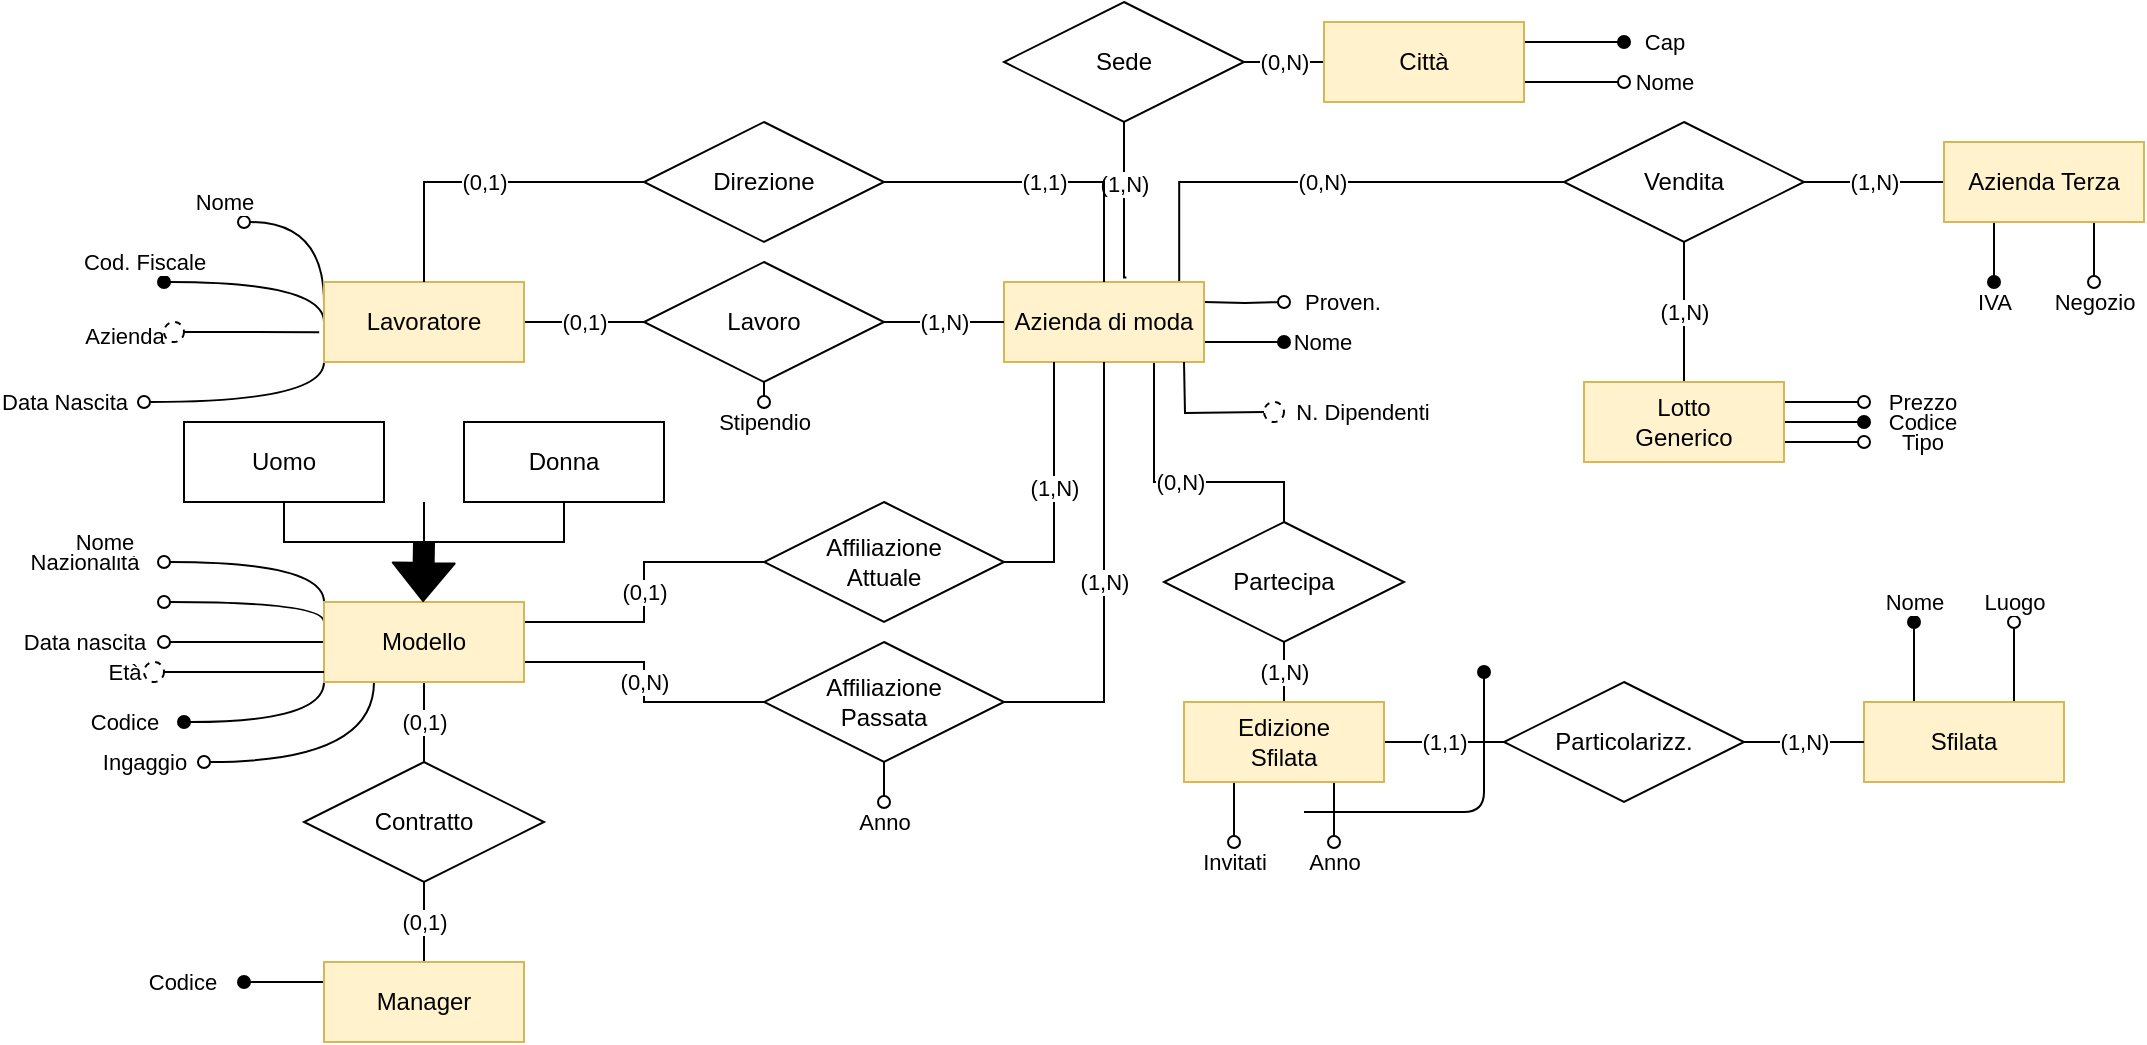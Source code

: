 <mxfile version="13.9.9" type="device"><diagram id="ZWmqluRI3epj3FdfJ9Px" name="Pagina-1"><mxGraphModel dx="2193" dy="592" grid="1" gridSize="10" guides="1" tooltips="1" connect="1" arrows="1" fold="1" page="1" pageScale="1" pageWidth="1169" pageHeight="1654" background="#FFFFFF" math="0" shadow="0"><root><mxCell id="0"/><mxCell id="1" parent="0"/><mxCell id="iSPBtMJzSblTHp14yfzv-5" value="(0,N)" style="edgeStyle=orthogonalEdgeStyle;rounded=0;orthogonalLoop=1;jettySize=auto;html=1;endArrow=none;endFill=0;exitX=0.876;exitY=0.005;exitDx=0;exitDy=0;exitPerimeter=0;entryX=0;entryY=0.5;entryDx=0;entryDy=0;" parent="1" source="iSPBtMJzSblTHp14yfzv-1" target="iSPBtMJzSblTHp14yfzv-2" edge="1"><mxGeometry relative="1" as="geometry"><mxPoint x="590" y="340" as="sourcePoint"/></mxGeometry></mxCell><mxCell id="fpJxCMx46s24d3KSf5D4-24" value="(1,N)" style="edgeStyle=orthogonalEdgeStyle;rounded=0;orthogonalLoop=1;jettySize=auto;html=1;exitX=0.612;exitY=-0.055;exitDx=0;exitDy=0;entryX=0.5;entryY=1;entryDx=0;entryDy=0;endArrow=none;endFill=0;exitPerimeter=0;" parent="1" source="iSPBtMJzSblTHp14yfzv-1" target="fpJxCMx46s24d3KSf5D4-21" edge="1"><mxGeometry x="0.225" relative="1" as="geometry"><mxPoint as="offset"/><Array as="points"><mxPoint x="550" y="318"/></Array></mxGeometry></mxCell><mxCell id="fpJxCMx46s24d3KSf5D4-65" value="Nome" style="edgeStyle=orthogonalEdgeStyle;rounded=0;orthogonalLoop=1;jettySize=auto;html=1;exitX=1;exitY=0.75;exitDx=0;exitDy=0;endArrow=oval;endFill=1;curved=1;" parent="1" source="iSPBtMJzSblTHp14yfzv-1" edge="1"><mxGeometry x="1" y="20" relative="1" as="geometry"><mxPoint x="630" y="350" as="targetPoint"/><mxPoint x="20" y="20" as="offset"/></mxGeometry></mxCell><mxCell id="RScR_oFBJgtwUixG7wZj-1" value="Proven." style="edgeStyle=orthogonalEdgeStyle;curved=1;rounded=0;orthogonalLoop=1;jettySize=auto;html=1;strokeColor=#000000;fillColor=#000000;endArrow=oval;endFill=0;" parent="1" edge="1"><mxGeometry x="1" y="30" relative="1" as="geometry"><mxPoint x="630" y="330" as="targetPoint"/><mxPoint x="590" y="330" as="sourcePoint"/><mxPoint x="30" y="30" as="offset"/></mxGeometry></mxCell><mxCell id="GWLcFngjqiyD2b8MpJqP-7" value="(0,N)" style="edgeStyle=orthogonalEdgeStyle;rounded=0;orthogonalLoop=1;jettySize=auto;html=1;exitX=0.75;exitY=1;exitDx=0;exitDy=0;entryX=0.5;entryY=0;entryDx=0;entryDy=0;endArrow=none;endFill=0;" parent="1" source="iSPBtMJzSblTHp14yfzv-1" target="GWLcFngjqiyD2b8MpJqP-3" edge="1"><mxGeometry relative="1" as="geometry"><Array as="points"><mxPoint x="565" y="420"/><mxPoint x="630" y="420"/></Array></mxGeometry></mxCell><mxCell id="iSPBtMJzSblTHp14yfzv-1" value="Azienda di moda" style="whiteSpace=wrap;html=1;align=center;fillColor=#fff2cc;strokeColor=#d6b656;" parent="1" vertex="1"><mxGeometry x="490" y="320" width="100" height="40" as="geometry"/></mxCell><mxCell id="iSPBtMJzSblTHp14yfzv-2" value="Vendita" style="shape=rhombus;perimeter=rhombusPerimeter;whiteSpace=wrap;html=1;align=center;" parent="1" vertex="1"><mxGeometry x="770" y="240" width="120" height="60" as="geometry"/></mxCell><mxCell id="iSPBtMJzSblTHp14yfzv-7" value="(1,N)" style="edgeStyle=orthogonalEdgeStyle;rounded=0;orthogonalLoop=1;jettySize=auto;html=1;entryX=0.5;entryY=1;entryDx=0;entryDy=0;endArrow=none;endFill=0;exitX=0.5;exitY=0;exitDx=0;exitDy=0;" parent="1" source="iSPBtMJzSblTHp14yfzv-4" target="iSPBtMJzSblTHp14yfzv-2" edge="1"><mxGeometry relative="1" as="geometry"><Array as="points"><mxPoint x="830" y="360"/><mxPoint x="830" y="360"/></Array><mxPoint x="770" y="350" as="sourcePoint"/></mxGeometry></mxCell><mxCell id="fpJxCMx46s24d3KSf5D4-60" value="Prezzo" style="edgeStyle=orthogonalEdgeStyle;rounded=0;orthogonalLoop=1;jettySize=auto;html=1;exitX=1;exitY=0.25;exitDx=0;exitDy=0;endArrow=oval;endFill=0;" parent="1" source="iSPBtMJzSblTHp14yfzv-4" edge="1"><mxGeometry x="1" y="30" relative="1" as="geometry"><mxPoint x="920" y="380" as="targetPoint"/><mxPoint x="30" y="30" as="offset"/></mxGeometry></mxCell><mxCell id="fpJxCMx46s24d3KSf5D4-61" value="Codice" style="edgeStyle=orthogonalEdgeStyle;rounded=0;orthogonalLoop=1;jettySize=auto;html=1;exitX=1;exitY=0.5;exitDx=0;exitDy=0;endArrow=oval;endFill=1;" parent="1" source="iSPBtMJzSblTHp14yfzv-4" edge="1"><mxGeometry x="1" y="30" relative="1" as="geometry"><mxPoint x="920" y="390" as="targetPoint"/><mxPoint x="30" y="30" as="offset"/></mxGeometry></mxCell><mxCell id="fpJxCMx46s24d3KSf5D4-62" value="Tipo" style="edgeStyle=orthogonalEdgeStyle;rounded=0;orthogonalLoop=1;jettySize=auto;html=1;exitX=1;exitY=0.75;exitDx=0;exitDy=0;endArrow=oval;endFill=0;" parent="1" source="iSPBtMJzSblTHp14yfzv-4" edge="1"><mxGeometry x="1" y="30" relative="1" as="geometry"><mxPoint x="920" y="400" as="targetPoint"/><mxPoint x="30" y="30" as="offset"/></mxGeometry></mxCell><mxCell id="iSPBtMJzSblTHp14yfzv-4" value="Lotto&lt;br&gt;Generico" style="whiteSpace=wrap;html=1;align=center;fillColor=#fff2cc;strokeColor=#d6b656;" parent="1" vertex="1"><mxGeometry x="780" y="370" width="100" height="40" as="geometry"/></mxCell><mxCell id="iSPBtMJzSblTHp14yfzv-17" value="(0,1)" style="edgeStyle=orthogonalEdgeStyle;rounded=0;orthogonalLoop=1;jettySize=auto;html=1;exitX=1;exitY=0.5;exitDx=0;exitDy=0;entryX=0;entryY=0.5;entryDx=0;entryDy=0;endArrow=none;endFill=0;" parent="1" source="iSPBtMJzSblTHp14yfzv-9" target="iSPBtMJzSblTHp14yfzv-10" edge="1"><mxGeometry relative="1" as="geometry"/></mxCell><mxCell id="fpJxCMx46s24d3KSf5D4-15" value="Nome" style="edgeStyle=orthogonalEdgeStyle;rounded=0;orthogonalLoop=1;jettySize=auto;html=1;exitX=0;exitY=0.25;exitDx=0;exitDy=0;endArrow=oval;endFill=0;curved=1;comic=0;noJump=0;" parent="1" source="iSPBtMJzSblTHp14yfzv-9" edge="1"><mxGeometry x="1" y="-14" relative="1" as="geometry"><mxPoint x="110" y="290" as="targetPoint"/><Array as="points"><mxPoint x="150" y="290"/></Array><mxPoint x="-10" y="4" as="offset"/></mxGeometry></mxCell><mxCell id="fpJxCMx46s24d3KSf5D4-18" value="Cod. Fiscale" style="edgeStyle=orthogonalEdgeStyle;rounded=0;orthogonalLoop=1;jettySize=auto;html=1;exitX=0;exitY=0.5;exitDx=0;exitDy=0;endArrow=oval;endFill=1;curved=1;" parent="1" source="iSPBtMJzSblTHp14yfzv-9" edge="1"><mxGeometry x="1" y="-14" relative="1" as="geometry"><mxPoint x="70" y="320" as="targetPoint"/><Array as="points"><mxPoint x="150" y="320"/></Array><mxPoint x="-10" y="4" as="offset"/></mxGeometry></mxCell><mxCell id="fpJxCMx46s24d3KSf5D4-19" value="Data Nascita" style="edgeStyle=orthogonalEdgeStyle;rounded=0;orthogonalLoop=1;jettySize=auto;html=1;exitX=0;exitY=1;exitDx=0;exitDy=0;endArrow=oval;endFill=0;curved=1;sketch=0;backgroundOutline=0;" parent="1" source="iSPBtMJzSblTHp14yfzv-9" edge="1"><mxGeometry x="1" y="40" relative="1" as="geometry"><mxPoint x="60" y="380" as="targetPoint"/><Array as="points"><mxPoint x="150" y="380"/></Array><mxPoint x="-40" y="-40" as="offset"/></mxGeometry></mxCell><mxCell id="iSPBtMJzSblTHp14yfzv-9" value="Lavoratore" style="whiteSpace=wrap;html=1;align=center;fillColor=#fff2cc;strokeColor=#d6b656;" parent="1" vertex="1"><mxGeometry x="150" y="320" width="100" height="40" as="geometry"/></mxCell><mxCell id="iSPBtMJzSblTHp14yfzv-16" value="(1,N)" style="edgeStyle=orthogonalEdgeStyle;rounded=0;orthogonalLoop=1;jettySize=auto;html=1;exitX=1;exitY=0.5;exitDx=0;exitDy=0;entryX=0;entryY=0.5;entryDx=0;entryDy=0;endArrow=none;endFill=0;" parent="1" source="iSPBtMJzSblTHp14yfzv-10" target="iSPBtMJzSblTHp14yfzv-1" edge="1"><mxGeometry relative="1" as="geometry"/></mxCell><mxCell id="AFPcco7ORfndjY772dqj-3" value="Stipendio" style="edgeStyle=orthogonalEdgeStyle;rounded=0;orthogonalLoop=1;jettySize=auto;html=1;exitX=0.5;exitY=1;exitDx=0;exitDy=0;endArrow=oval;endFill=0;" parent="1" source="iSPBtMJzSblTHp14yfzv-10" edge="1"><mxGeometry x="1" y="10" relative="1" as="geometry"><mxPoint x="370" y="380" as="targetPoint"/><mxPoint x="-10" y="10" as="offset"/></mxGeometry></mxCell><mxCell id="iSPBtMJzSblTHp14yfzv-10" value="Lavoro" style="shape=rhombus;perimeter=rhombusPerimeter;whiteSpace=wrap;html=1;align=center;" parent="1" vertex="1"><mxGeometry x="310" y="310" width="120" height="60" as="geometry"/></mxCell><mxCell id="LegE-fhG3-vpu6hqoyzv-31" value="(0,1)" style="edgeStyle=orthogonalEdgeStyle;rounded=0;orthogonalLoop=1;jettySize=auto;html=1;exitX=0.5;exitY=0;exitDx=0;exitDy=0;entryX=0;entryY=0.5;entryDx=0;entryDy=0;endArrow=none;endFill=0;fillColor=#FFFFFF;" parent="1" source="iSPBtMJzSblTHp14yfzv-9" target="LegE-fhG3-vpu6hqoyzv-30" edge="1"><mxGeometry relative="1" as="geometry"/></mxCell><mxCell id="LegE-fhG3-vpu6hqoyzv-32" value="(1,1)" style="edgeStyle=orthogonalEdgeStyle;rounded=0;orthogonalLoop=1;jettySize=auto;html=1;exitX=1;exitY=0.5;exitDx=0;exitDy=0;entryX=0.5;entryY=0;entryDx=0;entryDy=0;endArrow=none;endFill=0;strokeColor=#000000;fillColor=#FFFFFF;" parent="1" source="LegE-fhG3-vpu6hqoyzv-30" target="iSPBtMJzSblTHp14yfzv-1" edge="1"><mxGeometry relative="1" as="geometry"/></mxCell><mxCell id="LegE-fhG3-vpu6hqoyzv-30" value="Direzione" style="shape=rhombus;perimeter=rhombusPerimeter;whiteSpace=wrap;html=1;align=center;" parent="1" vertex="1"><mxGeometry x="310" y="240" width="120" height="60" as="geometry"/></mxCell><mxCell id="xEwX6j-OIpxuuwVhHKIf-5" value="(1,N)" style="edgeStyle=orthogonalEdgeStyle;rounded=0;orthogonalLoop=1;jettySize=auto;html=1;exitX=1;exitY=0.5;exitDx=0;exitDy=0;entryX=0.25;entryY=1;entryDx=0;entryDy=0;endArrow=none;endFill=0;" parent="1" source="fpJxCMx46s24d3KSf5D4-1" target="iSPBtMJzSblTHp14yfzv-1" edge="1"><mxGeometry relative="1" as="geometry"/></mxCell><mxCell id="fpJxCMx46s24d3KSf5D4-1" value="Affiliazione&lt;br&gt;Attuale" style="shape=rhombus;perimeter=rhombusPerimeter;whiteSpace=wrap;html=1;align=center;" parent="1" vertex="1"><mxGeometry x="370" y="430" width="120" height="60" as="geometry"/></mxCell><mxCell id="fpJxCMx46s24d3KSf5D4-5" value="(0,1)" style="edgeStyle=orthogonalEdgeStyle;rounded=0;orthogonalLoop=1;jettySize=auto;html=1;exitX=0.5;exitY=1;exitDx=0;exitDy=0;entryX=0.5;entryY=0;entryDx=0;entryDy=0;endArrow=none;endFill=0;" parent="1" source="fpJxCMx46s24d3KSf5D4-2" target="fpJxCMx46s24d3KSf5D4-3" edge="1"><mxGeometry relative="1" as="geometry"/></mxCell><mxCell id="fpJxCMx46s24d3KSf5D4-7" value="(0,1)" style="edgeStyle=orthogonalEdgeStyle;rounded=0;orthogonalLoop=1;jettySize=auto;html=1;exitX=1;exitY=0.25;exitDx=0;exitDy=0;entryX=0;entryY=0.5;entryDx=0;entryDy=0;endArrow=none;endFill=0;" parent="1" source="fpJxCMx46s24d3KSf5D4-2" target="fpJxCMx46s24d3KSf5D4-1" edge="1"><mxGeometry relative="1" as="geometry"/></mxCell><mxCell id="fpJxCMx46s24d3KSf5D4-11" value="(0,N)" style="edgeStyle=orthogonalEdgeStyle;rounded=0;orthogonalLoop=1;jettySize=auto;html=1;exitX=1;exitY=0.75;exitDx=0;exitDy=0;entryX=0;entryY=0.5;entryDx=0;entryDy=0;endArrow=none;endFill=0;" parent="1" source="fpJxCMx46s24d3KSf5D4-2" target="fpJxCMx46s24d3KSf5D4-9" edge="1"><mxGeometry relative="1" as="geometry"/></mxCell><mxCell id="fpJxCMx46s24d3KSf5D4-45" value="Nazionalità" style="edgeStyle=orthogonalEdgeStyle;rounded=0;orthogonalLoop=1;jettySize=auto;html=1;exitX=0;exitY=0;exitDx=0;exitDy=0;endArrow=oval;endFill=0;curved=1;" parent="1" source="fpJxCMx46s24d3KSf5D4-2" edge="1"><mxGeometry x="1" y="40" relative="1" as="geometry"><mxPoint x="70" y="460" as="targetPoint"/><Array as="points"><mxPoint x="150" y="460"/></Array><mxPoint x="-40" y="-40" as="offset"/></mxGeometry></mxCell><mxCell id="fpJxCMx46s24d3KSf5D4-46" value="Nome" style="edgeStyle=orthogonalEdgeStyle;rounded=0;orthogonalLoop=1;jettySize=auto;html=1;exitX=0;exitY=0.25;exitDx=0;exitDy=0;endArrow=oval;endFill=0;curved=1;" parent="1" source="fpJxCMx46s24d3KSf5D4-2" edge="1"><mxGeometry x="1" y="30" relative="1" as="geometry"><mxPoint x="70" y="480" as="targetPoint"/><Array as="points"><mxPoint x="150" y="480"/><mxPoint x="70" y="480"/></Array><mxPoint x="-30" y="-30" as="offset"/></mxGeometry></mxCell><mxCell id="fpJxCMx46s24d3KSf5D4-47" value="Data nascita" style="edgeStyle=orthogonalEdgeStyle;rounded=0;orthogonalLoop=1;jettySize=auto;html=1;exitX=0;exitY=0.5;exitDx=0;exitDy=0;endArrow=oval;endFill=0;" parent="1" source="fpJxCMx46s24d3KSf5D4-2" edge="1"><mxGeometry x="1" y="40" relative="1" as="geometry"><mxPoint x="70" y="500" as="targetPoint"/><mxPoint x="-40" y="-40" as="offset"/></mxGeometry></mxCell><mxCell id="fpJxCMx46s24d3KSf5D4-50" value="Codice" style="edgeStyle=orthogonalEdgeStyle;rounded=0;orthogonalLoop=1;jettySize=auto;html=1;exitX=0;exitY=1;exitDx=0;exitDy=0;endArrow=oval;endFill=1;curved=1;" parent="1" source="fpJxCMx46s24d3KSf5D4-2" edge="1"><mxGeometry x="1" y="30" relative="1" as="geometry"><mxPoint x="80" y="540" as="targetPoint"/><Array as="points"><mxPoint x="150" y="540"/></Array><mxPoint x="-30" y="-30" as="offset"/></mxGeometry></mxCell><mxCell id="AFPcco7ORfndjY772dqj-9" value="Ingaggio" style="edgeStyle=orthogonalEdgeStyle;rounded=0;orthogonalLoop=1;jettySize=auto;html=1;exitX=0.25;exitY=1;exitDx=0;exitDy=0;endArrow=oval;endFill=0;strokeColor=#000000;curved=1;" parent="1" source="fpJxCMx46s24d3KSf5D4-2" edge="1"><mxGeometry x="1" y="30" relative="1" as="geometry"><mxPoint x="90" y="560" as="targetPoint"/><Array as="points"><mxPoint x="175" y="560"/></Array><mxPoint x="-30" y="-30" as="offset"/></mxGeometry></mxCell><mxCell id="fpJxCMx46s24d3KSf5D4-2" value="Modello" style="whiteSpace=wrap;html=1;align=center;fillColor=#fff2cc;strokeColor=#d6b656;" parent="1" vertex="1"><mxGeometry x="150" y="480" width="100" height="40" as="geometry"/></mxCell><mxCell id="fpJxCMx46s24d3KSf5D4-6" value="(0,1)" style="edgeStyle=orthogonalEdgeStyle;rounded=0;orthogonalLoop=1;jettySize=auto;html=1;exitX=0.5;exitY=1;exitDx=0;exitDy=0;entryX=0.5;entryY=0;entryDx=0;entryDy=0;endArrow=none;endFill=0;" parent="1" source="fpJxCMx46s24d3KSf5D4-3" target="fpJxCMx46s24d3KSf5D4-4" edge="1"><mxGeometry relative="1" as="geometry"/></mxCell><mxCell id="fpJxCMx46s24d3KSf5D4-3" value="Contratto" style="shape=rhombus;perimeter=rhombusPerimeter;whiteSpace=wrap;html=1;align=center;" parent="1" vertex="1"><mxGeometry x="140" y="560" width="120" height="60" as="geometry"/></mxCell><mxCell id="fpJxCMx46s24d3KSf5D4-49" value="Codice" style="edgeStyle=orthogonalEdgeStyle;rounded=0;orthogonalLoop=1;jettySize=auto;html=1;exitX=0;exitY=0.25;exitDx=0;exitDy=0;endArrow=oval;endFill=1;" parent="1" source="fpJxCMx46s24d3KSf5D4-4" edge="1"><mxGeometry x="1" y="30" relative="1" as="geometry"><mxPoint x="110" y="670" as="targetPoint"/><mxPoint x="-30" y="-30" as="offset"/></mxGeometry></mxCell><mxCell id="fpJxCMx46s24d3KSf5D4-4" value="Manager" style="whiteSpace=wrap;html=1;align=center;fillColor=#fff2cc;strokeColor=#d6b656;" parent="1" vertex="1"><mxGeometry x="150" y="660" width="100" height="40" as="geometry"/></mxCell><mxCell id="xEwX6j-OIpxuuwVhHKIf-6" value="(1,N)" style="edgeStyle=orthogonalEdgeStyle;rounded=0;orthogonalLoop=1;jettySize=auto;html=1;exitX=1;exitY=0.5;exitDx=0;exitDy=0;entryX=0.5;entryY=1;entryDx=0;entryDy=0;endArrow=none;endFill=0;" parent="1" source="fpJxCMx46s24d3KSf5D4-9" target="iSPBtMJzSblTHp14yfzv-1" edge="1"><mxGeometry relative="1" as="geometry"/></mxCell><mxCell id="3ocHT3IBlAhthkSQBNzv-13" value="Anno" style="edgeStyle=orthogonalEdgeStyle;rounded=0;orthogonalLoop=1;jettySize=auto;html=1;exitX=0.5;exitY=1;exitDx=0;exitDy=0;endArrow=oval;endFill=0;" parent="1" source="fpJxCMx46s24d3KSf5D4-9" edge="1"><mxGeometry x="1" y="10" relative="1" as="geometry"><mxPoint x="430" y="580" as="targetPoint"/><mxPoint x="-10" y="10" as="offset"/></mxGeometry></mxCell><mxCell id="fpJxCMx46s24d3KSf5D4-9" value="Affiliazione&lt;br&gt;Passata" style="shape=rhombus;perimeter=rhombusPerimeter;whiteSpace=wrap;html=1;align=center;" parent="1" vertex="1"><mxGeometry x="370" y="500" width="120" height="60" as="geometry"/></mxCell><mxCell id="fpJxCMx46s24d3KSf5D4-10" style="edgeStyle=orthogonalEdgeStyle;rounded=0;orthogonalLoop=1;jettySize=auto;html=1;exitX=1;exitY=0.5;exitDx=0;exitDy=0;endArrow=none;endFill=0;" parent="1" source="fpJxCMx46s24d3KSf5D4-2" edge="1"><mxGeometry relative="1" as="geometry"><mxPoint x="250" y="500" as="targetPoint"/></mxGeometry></mxCell><mxCell id="fpJxCMx46s24d3KSf5D4-23" value="(0,N)" style="edgeStyle=orthogonalEdgeStyle;rounded=0;orthogonalLoop=1;jettySize=auto;html=1;exitX=1;exitY=0.5;exitDx=0;exitDy=0;entryX=0;entryY=0.5;entryDx=0;entryDy=0;endArrow=none;endFill=0;" parent="1" source="fpJxCMx46s24d3KSf5D4-21" target="fpJxCMx46s24d3KSf5D4-22" edge="1"><mxGeometry relative="1" as="geometry"/></mxCell><mxCell id="fpJxCMx46s24d3KSf5D4-21" value="Sede" style="shape=rhombus;perimeter=rhombusPerimeter;whiteSpace=wrap;html=1;align=center;" parent="1" vertex="1"><mxGeometry x="490" y="180" width="120" height="60" as="geometry"/></mxCell><mxCell id="fpJxCMx46s24d3KSf5D4-25" value="Cap" style="edgeStyle=orthogonalEdgeStyle;rounded=0;orthogonalLoop=1;jettySize=auto;html=1;exitX=1;exitY=0.25;exitDx=0;exitDy=0;endArrow=oval;endFill=1;" parent="1" source="fpJxCMx46s24d3KSf5D4-22" edge="1"><mxGeometry x="1" y="20" relative="1" as="geometry"><mxPoint x="800" y="200" as="targetPoint"/><mxPoint x="20" y="20" as="offset"/></mxGeometry></mxCell><mxCell id="fpJxCMx46s24d3KSf5D4-26" value="Nome" style="edgeStyle=orthogonalEdgeStyle;rounded=0;orthogonalLoop=1;jettySize=auto;html=1;exitX=1;exitY=0.75;exitDx=0;exitDy=0;endArrow=oval;endFill=0;" parent="1" source="fpJxCMx46s24d3KSf5D4-22" edge="1"><mxGeometry x="1" y="20" relative="1" as="geometry"><mxPoint x="800" y="220" as="targetPoint"/><Array as="points"><mxPoint x="780" y="220"/><mxPoint x="780" y="220"/></Array><mxPoint x="20" y="20" as="offset"/></mxGeometry></mxCell><mxCell id="fpJxCMx46s24d3KSf5D4-22" value="Città" style="whiteSpace=wrap;html=1;align=center;fillColor=#fff2cc;strokeColor=#d6b656;" parent="1" vertex="1"><mxGeometry x="650" y="190" width="100" height="40" as="geometry"/></mxCell><mxCell id="3ocHT3IBlAhthkSQBNzv-9" value="(1,N)" style="edgeStyle=orthogonalEdgeStyle;rounded=0;orthogonalLoop=1;jettySize=auto;html=1;endArrow=none;endFill=0;entryX=1;entryY=0.5;entryDx=0;entryDy=0;exitX=0;exitY=0.5;exitDx=0;exitDy=0;" parent="1" source="3ocHT3IBlAhthkSQBNzv-8" target="iSPBtMJzSblTHp14yfzv-2" edge="1"><mxGeometry relative="1" as="geometry"><Array as="points"/><mxPoint x="920" y="140" as="sourcePoint"/><mxPoint x="950" y="220" as="targetPoint"/><mxPoint as="offset"/></mxGeometry></mxCell><mxCell id="3ocHT3IBlAhthkSQBNzv-12" value="IVA" style="edgeStyle=orthogonalEdgeStyle;rounded=0;orthogonalLoop=1;jettySize=auto;html=1;exitX=0.25;exitY=1;exitDx=0;exitDy=0;endArrow=oval;endFill=1;" parent="1" source="3ocHT3IBlAhthkSQBNzv-8" edge="1"><mxGeometry x="1" y="10" relative="1" as="geometry"><mxPoint x="985" y="320" as="targetPoint"/><mxPoint x="-10" y="10" as="offset"/></mxGeometry></mxCell><mxCell id="AFPcco7ORfndjY772dqj-4" value="Negozio" style="edgeStyle=orthogonalEdgeStyle;rounded=0;orthogonalLoop=1;jettySize=auto;html=1;exitX=0.75;exitY=1;exitDx=0;exitDy=0;endArrow=oval;endFill=0;" parent="1" source="3ocHT3IBlAhthkSQBNzv-8" edge="1"><mxGeometry x="1" y="10" relative="1" as="geometry"><mxPoint x="1035" y="320" as="targetPoint"/><mxPoint x="-10" y="10" as="offset"/></mxGeometry></mxCell><mxCell id="3ocHT3IBlAhthkSQBNzv-8" value="Azienda Terza" style="whiteSpace=wrap;html=1;align=center;fillColor=#fff2cc;strokeColor=#d6b656;" parent="1" vertex="1"><mxGeometry x="960" y="250" width="100" height="40" as="geometry"/></mxCell><mxCell id="Wv_PuA2rhrcKfJTAHThc-5" value="Età" style="edgeStyle=orthogonalEdgeStyle;rounded=0;orthogonalLoop=1;jettySize=auto;html=1;exitX=0;exitY=0;exitDx=0;exitDy=0;endArrow=none;endFill=0;startArrow=none;startFill=0;" parent="1" source="3LU4zNCWPQOedAEy6Zve-8" edge="1"><mxGeometry x="-1" y="-15" relative="1" as="geometry"><mxPoint x="150" y="515" as="targetPoint"/><mxPoint x="-15" y="-15" as="offset"/><mxPoint x="75" y="515" as="sourcePoint"/></mxGeometry></mxCell><mxCell id="Wv_PuA2rhrcKfJTAHThc-14" value="Azienda" style="edgeStyle=orthogonalEdgeStyle;rounded=0;orthogonalLoop=1;jettySize=auto;html=1;exitX=0;exitY=0;exitDx=0;exitDy=0;entryX=-0.024;entryY=0.629;entryDx=0;entryDy=0;entryPerimeter=0;endArrow=none;endFill=0;" parent="1" source="Wv_PuA2rhrcKfJTAHThc-8" target="iSPBtMJzSblTHp14yfzv-9" edge="1"><mxGeometry x="-1" y="-25" relative="1" as="geometry"><mxPoint x="-25" y="-23" as="offset"/></mxGeometry></mxCell><mxCell id="Wv_PuA2rhrcKfJTAHThc-8" value="" style="ellipse;whiteSpace=wrap;html=1;aspect=fixed;perimeter=none;dashed=1;" parent="1" vertex="1"><mxGeometry x="70" y="340" width="10" height="10" as="geometry"/></mxCell><mxCell id="Wv_PuA2rhrcKfJTAHThc-16" value="N. Dipendenti" style="edgeStyle=orthogonalEdgeStyle;rounded=0;orthogonalLoop=1;jettySize=auto;html=1;endArrow=none;endFill=0;" parent="1" edge="1"><mxGeometry x="-1" y="-50" relative="1" as="geometry"><mxPoint x="580" y="360" as="targetPoint"/><mxPoint x="50" y="50" as="offset"/><mxPoint x="620" y="385" as="sourcePoint"/></mxGeometry></mxCell><mxCell id="Wv_PuA2rhrcKfJTAHThc-15" value="" style="ellipse;whiteSpace=wrap;html=1;aspect=fixed;perimeter=none;dashed=1;" parent="1" vertex="1"><mxGeometry x="620" y="380" width="10" height="10" as="geometry"/></mxCell><mxCell id="Zej59QeBj1gWYQXxhE03-7" style="edgeStyle=orthogonalEdgeStyle;rounded=0;orthogonalLoop=1;jettySize=auto;html=1;exitX=0.5;exitY=1;exitDx=0;exitDy=0;entryX=0.5;entryY=0;entryDx=0;entryDy=0;endArrow=none;endFill=0;" parent="1" source="GWLcFngjqiyD2b8MpJqP-3" target="GWLcFngjqiyD2b8MpJqP-6" edge="1"><mxGeometry relative="1" as="geometry"/></mxCell><mxCell id="GWLcFngjqiyD2b8MpJqP-3" value="Partecipa" style="shape=rhombus;perimeter=rhombusPerimeter;whiteSpace=wrap;html=1;align=center;" parent="1" vertex="1"><mxGeometry x="570" y="440" width="120" height="60" as="geometry"/></mxCell><mxCell id="Zej59QeBj1gWYQXxhE03-8" value="Nome" style="edgeStyle=orthogonalEdgeStyle;rounded=0;orthogonalLoop=1;jettySize=auto;html=1;exitX=0.25;exitY=0;exitDx=0;exitDy=0;endArrow=oval;endFill=1;" parent="1" source="GWLcFngjqiyD2b8MpJqP-4" edge="1"><mxGeometry x="1" y="10" relative="1" as="geometry"><mxPoint x="945" y="490" as="targetPoint"/><mxPoint x="10" y="-10" as="offset"/></mxGeometry></mxCell><mxCell id="Zej59QeBj1gWYQXxhE03-13" value="Luogo" style="edgeStyle=orthogonalEdgeStyle;rounded=0;orthogonalLoop=1;jettySize=auto;html=1;exitX=0.75;exitY=0;exitDx=0;exitDy=0;endArrow=oval;endFill=0;" parent="1" source="GWLcFngjqiyD2b8MpJqP-4" edge="1"><mxGeometry x="1" y="10" relative="1" as="geometry"><mxPoint x="995" y="490" as="targetPoint"/><mxPoint x="10" y="-10" as="offset"/></mxGeometry></mxCell><mxCell id="GWLcFngjqiyD2b8MpJqP-4" value="Sfilata" style="whiteSpace=wrap;html=1;align=center;direction=east;fillColor=#fff2cc;strokeColor=#d6b656;" parent="1" vertex="1"><mxGeometry x="920" y="530" width="100" height="40" as="geometry"/></mxCell><mxCell id="Zej59QeBj1gWYQXxhE03-5" value="(1,N)" style="edgeStyle=orthogonalEdgeStyle;rounded=0;orthogonalLoop=1;jettySize=auto;html=1;exitX=1;exitY=0.5;exitDx=0;exitDy=0;endArrow=none;endFill=0;" parent="1" source="GWLcFngjqiyD2b8MpJqP-5" target="GWLcFngjqiyD2b8MpJqP-4" edge="1"><mxGeometry relative="1" as="geometry"/></mxCell><mxCell id="GWLcFngjqiyD2b8MpJqP-5" value="Particolarizz." style="shape=rhombus;perimeter=rhombusPerimeter;whiteSpace=wrap;html=1;align=center;direction=east;" parent="1" vertex="1"><mxGeometry x="740" y="520" width="120" height="60" as="geometry"/></mxCell><mxCell id="Zej59QeBj1gWYQXxhE03-6" value="(1,1)" style="edgeStyle=orthogonalEdgeStyle;rounded=0;orthogonalLoop=1;jettySize=auto;html=1;exitX=1;exitY=0.5;exitDx=0;exitDy=0;entryX=0;entryY=0.5;entryDx=0;entryDy=0;endArrow=none;endFill=0;" parent="1" source="GWLcFngjqiyD2b8MpJqP-6" target="GWLcFngjqiyD2b8MpJqP-5" edge="1"><mxGeometry relative="1" as="geometry"/></mxCell><mxCell id="Zej59QeBj1gWYQXxhE03-10" value="Anno" style="edgeStyle=orthogonalEdgeStyle;rounded=0;orthogonalLoop=1;jettySize=auto;html=1;exitX=0.75;exitY=1;exitDx=0;exitDy=0;endArrow=oval;endFill=0;" parent="1" source="GWLcFngjqiyD2b8MpJqP-6" edge="1"><mxGeometry x="1" y="10" relative="1" as="geometry"><mxPoint x="655" y="600" as="targetPoint"/><mxPoint x="-10" y="10" as="offset"/></mxGeometry></mxCell><mxCell id="Zej59QeBj1gWYQXxhE03-11" value="Invitati" style="edgeStyle=orthogonalEdgeStyle;rounded=0;orthogonalLoop=1;jettySize=auto;html=1;exitX=0.25;exitY=1;exitDx=0;exitDy=0;endArrow=oval;endFill=0;" parent="1" source="GWLcFngjqiyD2b8MpJqP-6" edge="1"><mxGeometry x="1" y="10" relative="1" as="geometry"><mxPoint x="605" y="600" as="targetPoint"/><mxPoint x="-10" y="10" as="offset"/></mxGeometry></mxCell><mxCell id="Zej59QeBj1gWYQXxhE03-12" value="(1,N)" style="edgeStyle=orthogonalEdgeStyle;rounded=0;orthogonalLoop=1;jettySize=auto;html=1;endArrow=none;endFill=0;" parent="1" source="GWLcFngjqiyD2b8MpJqP-6" target="GWLcFngjqiyD2b8MpJqP-3" edge="1"><mxGeometry relative="1" as="geometry"/></mxCell><mxCell id="GWLcFngjqiyD2b8MpJqP-6" value="Edizione&lt;br&gt;Sfilata" style="whiteSpace=wrap;html=1;align=center;direction=east;fillColor=#fff2cc;strokeColor=#d6b656;" parent="1" vertex="1"><mxGeometry x="580" y="530" width="100" height="40" as="geometry"/></mxCell><mxCell id="3LU4zNCWPQOedAEy6Zve-3" value="" style="shape=flexArrow;endArrow=classic;html=1;fillColor=#000000;" parent="1" edge="1"><mxGeometry width="50" height="50" relative="1" as="geometry"><mxPoint x="200" y="450" as="sourcePoint"/><mxPoint x="199.5" y="480" as="targetPoint"/></mxGeometry></mxCell><mxCell id="3LU4zNCWPQOedAEy6Zve-7" style="edgeStyle=orthogonalEdgeStyle;rounded=0;orthogonalLoop=1;jettySize=auto;html=1;exitX=0.5;exitY=1;exitDx=0;exitDy=0;endArrow=none;endFill=0;" parent="1" source="3LU4zNCWPQOedAEy6Zve-4" edge="1"><mxGeometry relative="1" as="geometry"><mxPoint x="200" y="460" as="targetPoint"/></mxGeometry></mxCell><mxCell id="3LU4zNCWPQOedAEy6Zve-4" value="Donna" style="whiteSpace=wrap;html=1;align=center;" parent="1" vertex="1"><mxGeometry x="220" y="390" width="100" height="40" as="geometry"/></mxCell><mxCell id="3LU4zNCWPQOedAEy6Zve-6" style="edgeStyle=orthogonalEdgeStyle;rounded=0;orthogonalLoop=1;jettySize=auto;html=1;exitX=0.5;exitY=1;exitDx=0;exitDy=0;endArrow=none;endFill=0;" parent="1" source="3LU4zNCWPQOedAEy6Zve-5" edge="1"><mxGeometry relative="1" as="geometry"><mxPoint x="200" y="450" as="targetPoint"/></mxGeometry></mxCell><mxCell id="3LU4zNCWPQOedAEy6Zve-5" value="Uomo" style="whiteSpace=wrap;html=1;align=center;" parent="1" vertex="1"><mxGeometry x="80" y="390" width="100" height="40" as="geometry"/></mxCell><mxCell id="3LU4zNCWPQOedAEy6Zve-8" value="" style="ellipse;whiteSpace=wrap;html=1;aspect=fixed;perimeter=none;dashed=1;" parent="1" vertex="1"><mxGeometry x="60" y="510" width="10" height="10" as="geometry"/></mxCell><mxCell id="Zej59QeBj1gWYQXxhE03-14" value="" style="endArrow=oval;html=1;edgeStyle=orthogonalEdgeStyle;endFill=1;" parent="1" edge="1"><mxGeometry width="50" height="50" relative="1" as="geometry"><mxPoint x="640" y="585" as="sourcePoint"/><mxPoint x="730" y="515" as="targetPoint"/><Array as="points"><mxPoint x="730" y="585"/></Array></mxGeometry></mxCell></root></mxGraphModel></diagram></mxfile>